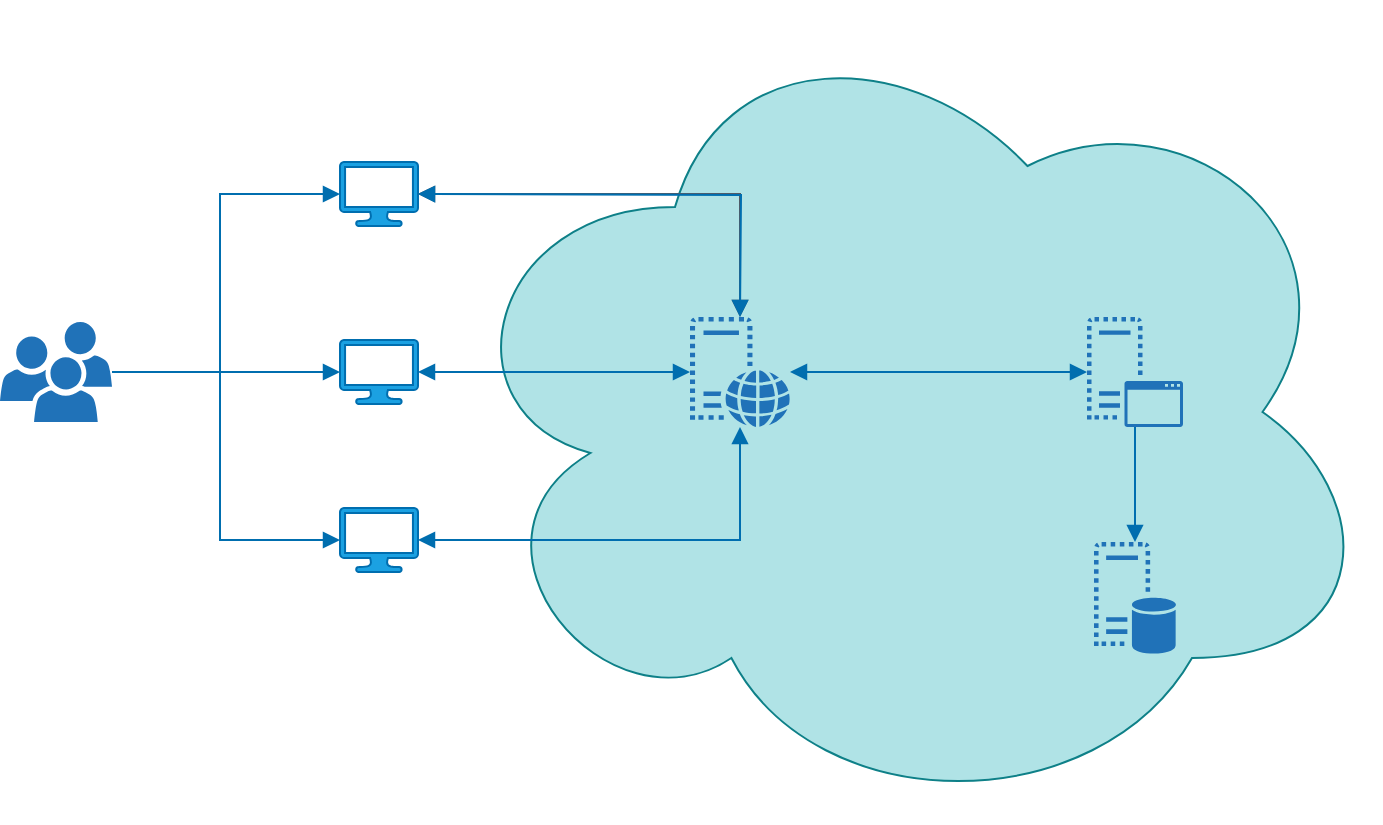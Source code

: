 <mxfile>
    <diagram id="uc8aIl9cVj-zPCZH9bxL" name="Page-1">
        <mxGraphModel dx="1386" dy="510" grid="1" gridSize="10" guides="1" tooltips="1" connect="1" arrows="1" fold="1" page="1" pageScale="1" pageWidth="850" pageHeight="1100" math="0" shadow="0">
            <root>
                <mxCell id="0"/>
                <mxCell id="1" parent="0"/>
                <mxCell id="17" value="" style="ellipse;shape=cloud;whiteSpace=wrap;html=1;fillColor=#b0e3e6;strokeColor=#0e8088;" vertex="1" parent="1">
                    <mxGeometry x="250" y="90" width="470" height="410" as="geometry"/>
                </mxCell>
                <mxCell id="2" value="" style="sketch=0;pointerEvents=1;shadow=0;dashed=0;html=1;strokeColor=none;labelPosition=center;verticalLabelPosition=bottom;verticalAlign=top;outlineConnect=0;align=center;shape=mxgraph.office.users.users;fillColor=#2072B8;" vertex="1" parent="1">
                    <mxGeometry x="30" y="250" width="56" height="50" as="geometry"/>
                </mxCell>
                <mxCell id="8" value="" style="sketch=0;pointerEvents=1;shadow=0;dashed=0;html=1;strokeColor=none;labelPosition=center;verticalLabelPosition=bottom;verticalAlign=top;outlineConnect=0;align=center;shape=mxgraph.office.servers.virtual_database_server;fillColor=#2072B8;" vertex="1" parent="1">
                    <mxGeometry x="577" y="360" width="41" height="56" as="geometry"/>
                </mxCell>
                <mxCell id="10" value="" style="sketch=0;pointerEvents=1;shadow=0;dashed=0;html=1;strokeColor=none;labelPosition=center;verticalLabelPosition=bottom;verticalAlign=top;outlineConnect=0;align=center;shape=mxgraph.office.servers.virtual_application_server;fillColor=#2072B8;" vertex="1" parent="1">
                    <mxGeometry x="573.5" y="247.5" width="48" height="55" as="geometry"/>
                </mxCell>
                <mxCell id="11" value="" style="sketch=0;pointerEvents=1;shadow=0;dashed=0;html=1;strokeColor=#006EAF;fillColor=#1ba1e2;labelPosition=center;verticalLabelPosition=bottom;verticalAlign=top;outlineConnect=0;align=center;shape=mxgraph.office.devices.lcd_monitor;fontColor=#ffffff;" vertex="1" parent="1">
                    <mxGeometry x="200" y="170" width="39" height="32" as="geometry"/>
                </mxCell>
                <mxCell id="9" value="" style="sketch=0;pointerEvents=1;shadow=0;dashed=0;html=1;strokeColor=none;labelPosition=center;verticalLabelPosition=bottom;verticalAlign=top;outlineConnect=0;align=center;shape=mxgraph.office.servers.virtual_web_server;fillColor=#2072B8;" vertex="1" parent="1">
                    <mxGeometry x="375" y="247.5" width="50" height="55" as="geometry"/>
                </mxCell>
                <mxCell id="12" value="" style="sketch=0;pointerEvents=1;shadow=0;dashed=0;html=1;strokeColor=#006EAF;fillColor=#1ba1e2;labelPosition=center;verticalLabelPosition=bottom;verticalAlign=top;outlineConnect=0;align=center;shape=mxgraph.office.devices.lcd_monitor;fontColor=#ffffff;" vertex="1" parent="1">
                    <mxGeometry x="200" y="259" width="39" height="32" as="geometry"/>
                </mxCell>
                <mxCell id="13" value="" style="sketch=0;pointerEvents=1;shadow=0;dashed=0;html=1;strokeColor=#006EAF;fillColor=#1ba1e2;labelPosition=center;verticalLabelPosition=bottom;verticalAlign=top;outlineConnect=0;align=center;shape=mxgraph.office.devices.lcd_monitor;fontColor=#ffffff;" vertex="1" parent="1">
                    <mxGeometry x="200" y="343" width="39" height="32" as="geometry"/>
                </mxCell>
                <mxCell id="14" value="" style="edgeStyle=orthogonalEdgeStyle;html=1;endArrow=block;elbow=vertical;startArrow=none;endFill=1;strokeColor=#006EAF;rounded=0;fillColor=#1ba1e2;" edge="1" parent="1" source="2" target="11">
                    <mxGeometry width="100" relative="1" as="geometry">
                        <mxPoint x="640" y="260" as="sourcePoint"/>
                        <mxPoint x="120" y="150" as="targetPoint"/>
                        <Array as="points">
                            <mxPoint x="140" y="275"/>
                            <mxPoint x="140" y="186"/>
                        </Array>
                    </mxGeometry>
                </mxCell>
                <mxCell id="15" value="" style="edgeStyle=orthogonalEdgeStyle;html=1;endArrow=block;elbow=vertical;startArrow=none;endFill=1;strokeColor=#006EAF;rounded=0;fillColor=#1ba1e2;" edge="1" parent="1" source="2">
                    <mxGeometry width="100" relative="1" as="geometry">
                        <mxPoint x="640" y="260" as="sourcePoint"/>
                        <mxPoint x="200" y="275" as="targetPoint"/>
                    </mxGeometry>
                </mxCell>
                <mxCell id="16" value="" style="edgeStyle=orthogonalEdgeStyle;html=1;endArrow=block;elbow=vertical;startArrow=none;endFill=1;strokeColor=#006EAF;rounded=0;fillColor=#1ba1e2;" edge="1" parent="1" source="2" target="13">
                    <mxGeometry width="100" relative="1" as="geometry">
                        <mxPoint x="640" y="160" as="sourcePoint"/>
                        <mxPoint x="740" y="160" as="targetPoint"/>
                        <Array as="points">
                            <mxPoint x="140" y="275"/>
                            <mxPoint x="140" y="359"/>
                        </Array>
                    </mxGeometry>
                </mxCell>
                <mxCell id="20" value="" style="edgeStyle=orthogonalEdgeStyle;html=1;endArrow=block;elbow=vertical;startArrow=block;startFill=1;endFill=1;strokeColor=#006EAF;rounded=0;fillColor=#1ba1e2;" edge="1" parent="1" source="9" target="10">
                    <mxGeometry width="100" relative="1" as="geometry">
                        <mxPoint x="640" y="260" as="sourcePoint"/>
                        <mxPoint x="740" y="260" as="targetPoint"/>
                    </mxGeometry>
                </mxCell>
                <mxCell id="21" value="" style="edgeStyle=orthogonalEdgeStyle;html=1;endArrow=block;elbow=vertical;startArrow=none;endFill=1;strokeColor=#006EAF;rounded=0;fillColor=#1ba1e2;" edge="1" parent="1" source="10" target="8">
                    <mxGeometry width="100" relative="1" as="geometry">
                        <mxPoint x="640" y="260" as="sourcePoint"/>
                        <mxPoint x="740" y="260" as="targetPoint"/>
                    </mxGeometry>
                </mxCell>
                <mxCell id="22" value="" style="edgeStyle=orthogonalEdgeStyle;html=1;endArrow=block;elbow=vertical;startArrow=block;startFill=1;endFill=1;strokeColor=#545B64;rounded=0;" edge="1" parent="1" source="11" target="9">
                    <mxGeometry width="100" relative="1" as="geometry">
                        <mxPoint x="640" y="260" as="sourcePoint"/>
                        <mxPoint x="740" y="260" as="targetPoint"/>
                    </mxGeometry>
                </mxCell>
                <mxCell id="23" value="" style="edgeStyle=orthogonalEdgeStyle;html=1;endArrow=block;elbow=vertical;startArrow=block;startFill=1;endFill=1;strokeColor=#006EAF;rounded=0;fillColor=#1ba1e2;" edge="1" parent="1" source="12" target="9">
                    <mxGeometry width="100" relative="1" as="geometry">
                        <mxPoint x="640" y="260" as="sourcePoint"/>
                        <mxPoint x="740" y="260" as="targetPoint"/>
                    </mxGeometry>
                </mxCell>
                <mxCell id="24" value="" style="edgeStyle=orthogonalEdgeStyle;html=1;endArrow=block;elbow=vertical;startArrow=block;startFill=1;endFill=1;strokeColor=#006EAF;rounded=0;fillColor=#1ba1e2;" edge="1" parent="1" source="13" target="9">
                    <mxGeometry width="100" relative="1" as="geometry">
                        <mxPoint x="640" y="260" as="sourcePoint"/>
                        <mxPoint x="740" y="260" as="targetPoint"/>
                    </mxGeometry>
                </mxCell>
                <mxCell id="26" value="" style="edgeStyle=orthogonalEdgeStyle;html=1;endArrow=block;elbow=vertical;startArrow=block;startFill=1;endFill=1;strokeColor=#006EAF;rounded=0;fillColor=#1ba1e2;" edge="1" parent="1">
                    <mxGeometry width="100" relative="1" as="geometry">
                        <mxPoint x="239" y="186" as="sourcePoint"/>
                        <mxPoint x="400" y="247.5" as="targetPoint"/>
                    </mxGeometry>
                </mxCell>
            </root>
        </mxGraphModel>
    </diagram>
</mxfile>